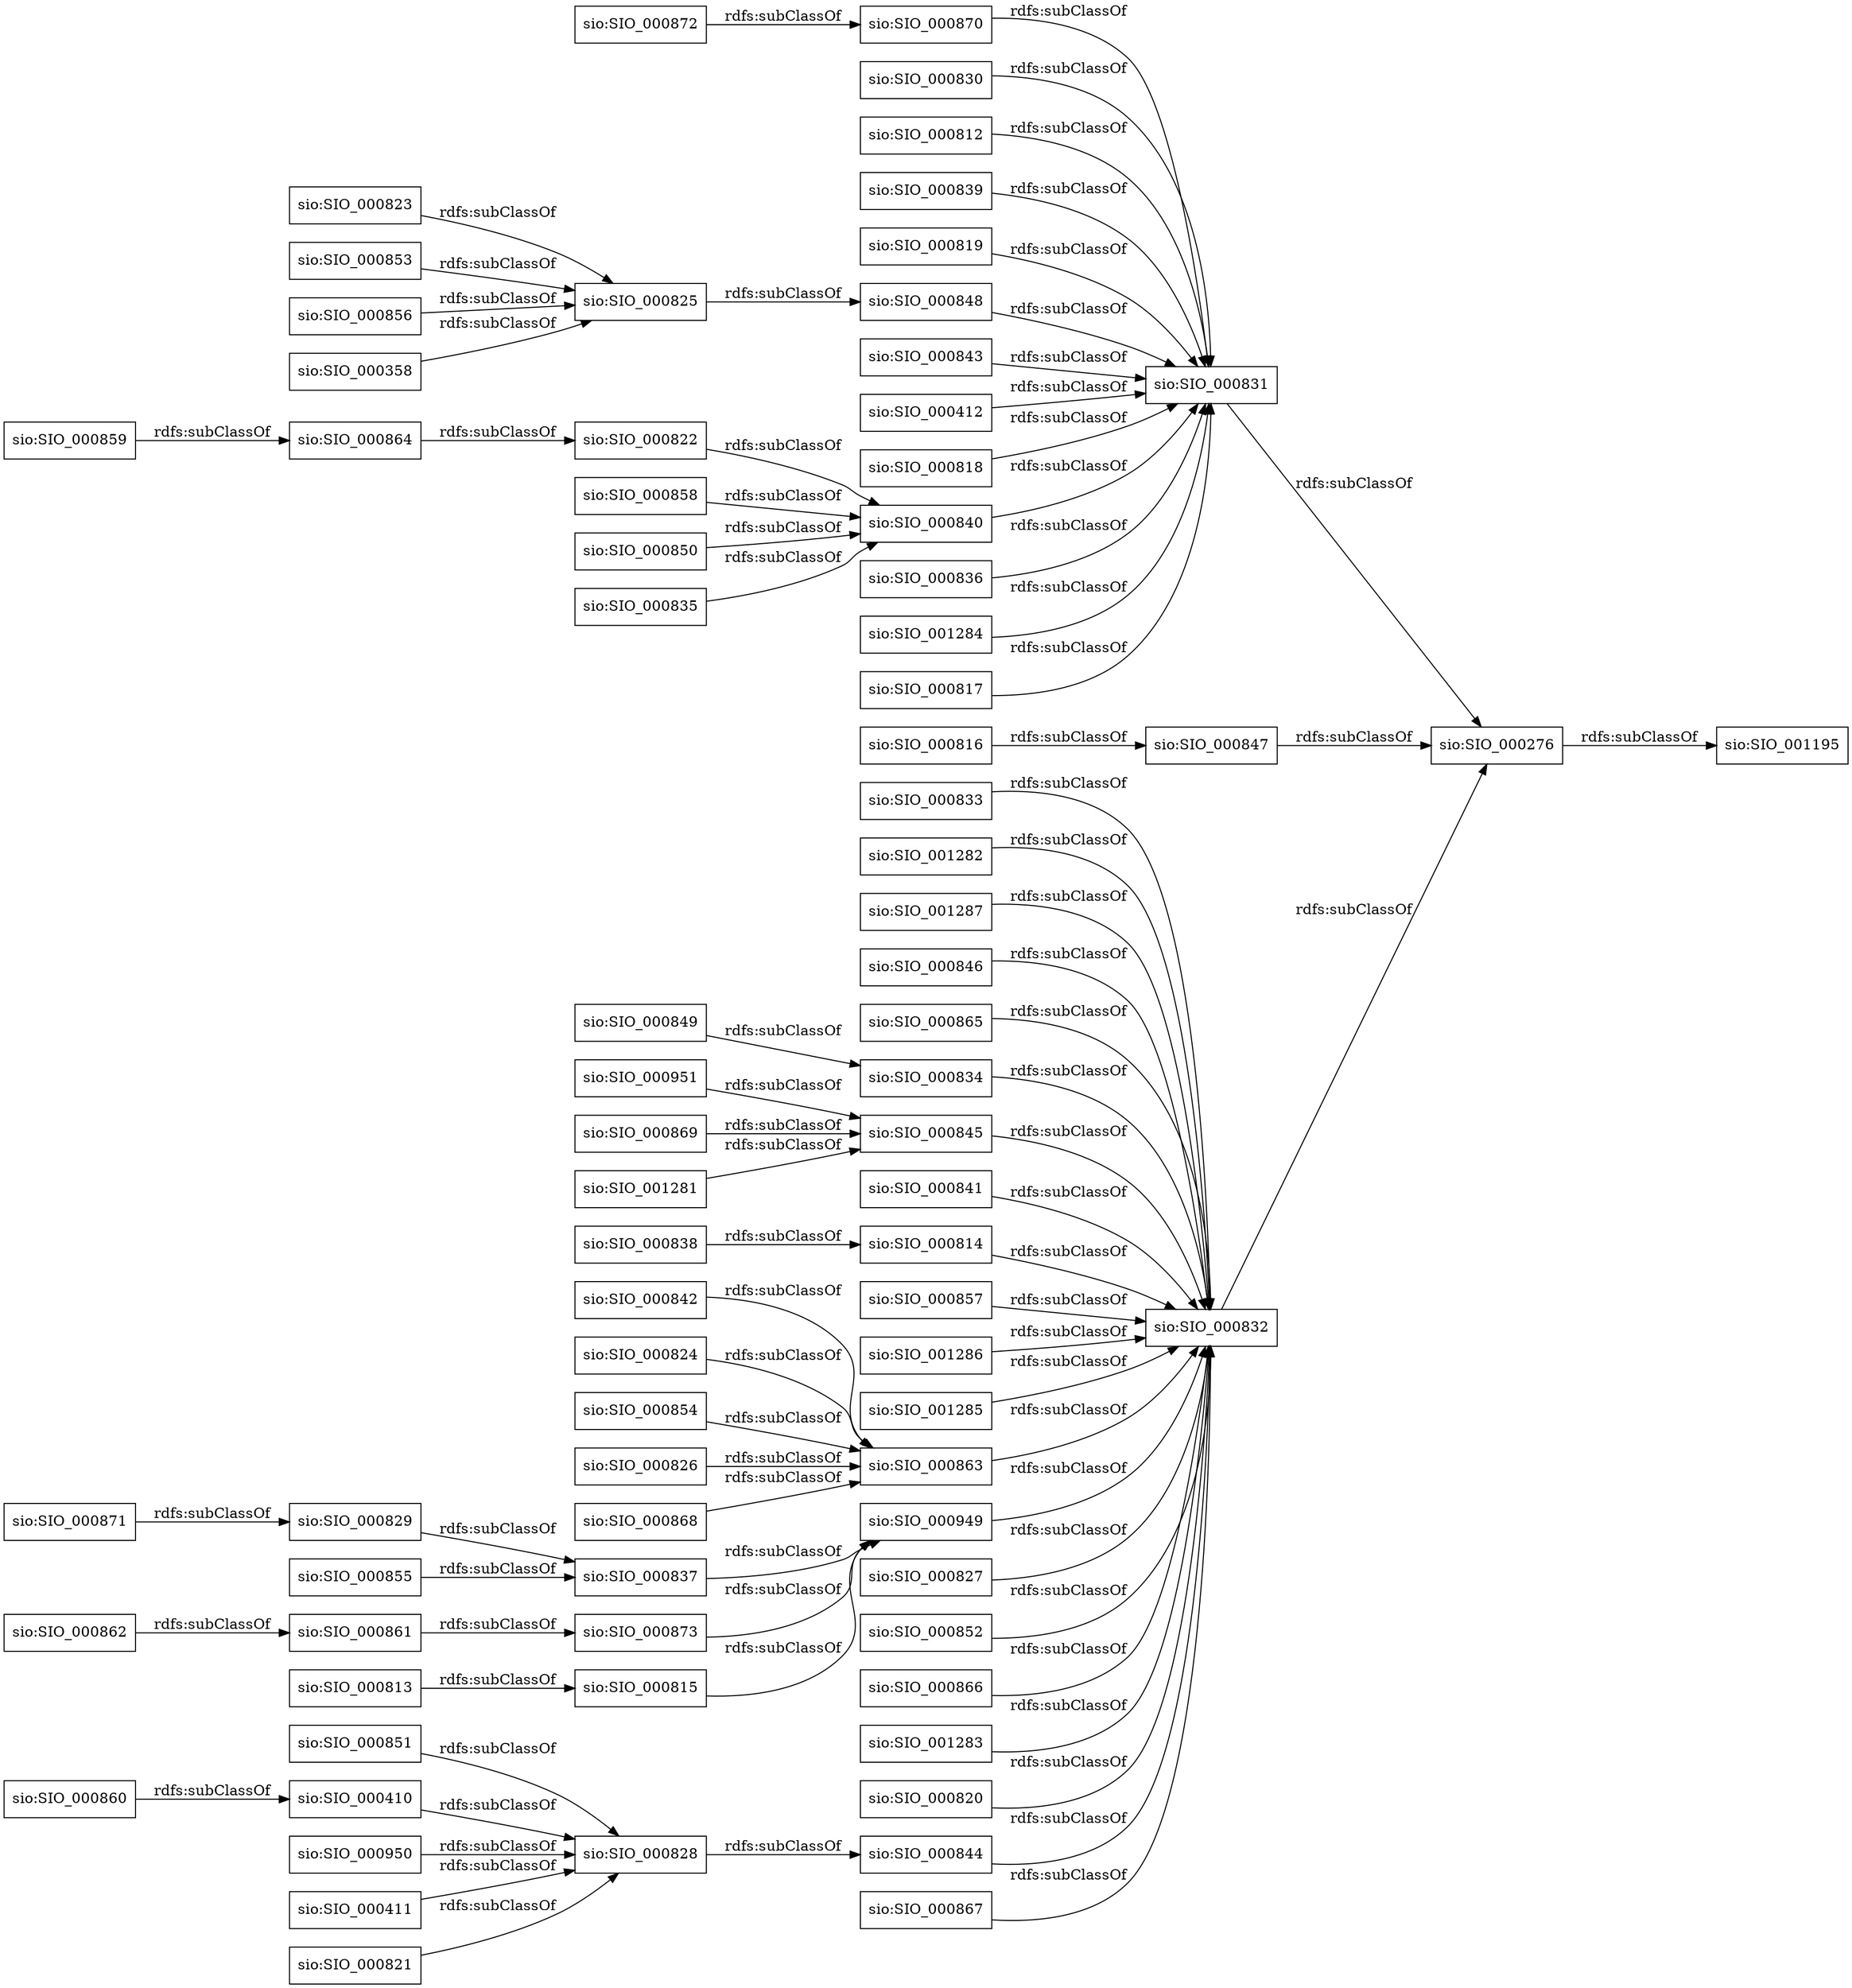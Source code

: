 digraph ar2dtool_diagram { 
rankdir=LR;
size="1000"
node [shape = rectangle, color="black"]; "sio:SIO_000862" "sio:SIO_000852" "sio:SIO_000410" "sio:SIO_000831" "sio:SIO_000813" "sio:SIO_000866" "sio:SIO_000836" "sio:SIO_001283" "sio:SIO_000849" "sio:SIO_000820" "sio:SIO_000856" "sio:SIO_000825" "sio:SIO_000850" "sio:SIO_000863" "sio:SIO_000835" "sio:SIO_000842" "sio:SIO_000824" "sio:SIO_000872" "sio:SIO_000847" "sio:SIO_000854" "sio:SIO_000867" "sio:SIO_000859" "sio:SIO_001284" "sio:SIO_000833" "sio:SIO_000950" "sio:SIO_000817" "sio:SIO_001282" "sio:SIO_000861" "sio:SIO_001287" "sio:SIO_000871" "sio:SIO_000846" "sio:SIO_000829" "sio:SIO_000840" "sio:SIO_000822" "sio:SIO_000860" "sio:SIO_000949" "sio:SIO_000830" "sio:SIO_000276" "sio:SIO_000812" "sio:SIO_000358" "sio:SIO_000865" "sio:SIO_000844" "sio:SIO_001281" "sio:SIO_000839" "sio:SIO_000815" "sio:SIO_000951" "sio:SIO_000819" "sio:SIO_000828" "sio:SIO_001195" "sio:SIO_000834" "sio:SIO_000841" "sio:SIO_000823" "sio:SIO_000853" "sio:SIO_000858" "sio:SIO_000411" "sio:SIO_000832" "sio:SIO_000845" "sio:SIO_000837" "sio:SIO_000857" "sio:SIO_000821" "sio:SIO_000826" "sio:SIO_000816" "sio:SIO_000869" "sio:SIO_001286" "sio:SIO_000870" "sio:SIO_000851" "sio:SIO_000864" "sio:SIO_000843" "sio:SIO_000412" "sio:SIO_000848" "sio:SIO_000855" "sio:SIO_000868" "sio:SIO_000838" "sio:SIO_001285" "sio:SIO_000814" "sio:SIO_000827" "sio:SIO_000818" "sio:SIO_000873" ; /*classes style*/
	"sio:SIO_000276" -> "sio:SIO_001195" [ label = "rdfs:subClassOf" ];
	"sio:SIO_000841" -> "sio:SIO_000832" [ label = "rdfs:subClassOf" ];
	"sio:SIO_000813" -> "sio:SIO_000815" [ label = "rdfs:subClassOf" ];
	"sio:SIO_000854" -> "sio:SIO_000863" [ label = "rdfs:subClassOf" ];
	"sio:SIO_001284" -> "sio:SIO_000831" [ label = "rdfs:subClassOf" ];
	"sio:SIO_000826" -> "sio:SIO_000863" [ label = "rdfs:subClassOf" ];
	"sio:SIO_000867" -> "sio:SIO_000832" [ label = "rdfs:subClassOf" ];
	"sio:SIO_000839" -> "sio:SIO_000831" [ label = "rdfs:subClassOf" ];
	"sio:SIO_000820" -> "sio:SIO_000832" [ label = "rdfs:subClassOf" ];
	"sio:SIO_000861" -> "sio:SIO_000873" [ label = "rdfs:subClassOf" ];
	"sio:SIO_000833" -> "sio:SIO_000832" [ label = "rdfs:subClassOf" ];
	"sio:SIO_000846" -> "sio:SIO_000832" [ label = "rdfs:subClassOf" ];
	"sio:SIO_000818" -> "sio:SIO_000831" [ label = "rdfs:subClassOf" ];
	"sio:SIO_000859" -> "sio:SIO_000864" [ label = "rdfs:subClassOf" ];
	"sio:SIO_000840" -> "sio:SIO_000831" [ label = "rdfs:subClassOf" ];
	"sio:SIO_000812" -> "sio:SIO_000831" [ label = "rdfs:subClassOf" ];
	"sio:SIO_000853" -> "sio:SIO_000825" [ label = "rdfs:subClassOf" ];
	"sio:SIO_001283" -> "sio:SIO_000832" [ label = "rdfs:subClassOf" ];
	"sio:SIO_000825" -> "sio:SIO_000848" [ label = "rdfs:subClassOf" ];
	"sio:SIO_000866" -> "sio:SIO_000832" [ label = "rdfs:subClassOf" ];
	"sio:SIO_000838" -> "sio:SIO_000814" [ label = "rdfs:subClassOf" ];
	"sio:SIO_000860" -> "sio:SIO_000410" [ label = "rdfs:subClassOf" ];
	"sio:SIO_000832" -> "sio:SIO_000276" [ label = "rdfs:subClassOf" ];
	"sio:SIO_000873" -> "sio:SIO_000949" [ label = "rdfs:subClassOf" ];
	"sio:SIO_000845" -> "sio:SIO_000832" [ label = "rdfs:subClassOf" ];
	"sio:SIO_000817" -> "sio:SIO_000831" [ label = "rdfs:subClassOf" ];
	"sio:SIO_000858" -> "sio:SIO_000840" [ label = "rdfs:subClassOf" ];
	"sio:SIO_000412" -> "sio:SIO_000831" [ label = "rdfs:subClassOf" ];
	"sio:SIO_000852" -> "sio:SIO_000832" [ label = "rdfs:subClassOf" ];
	"sio:SIO_001282" -> "sio:SIO_000832" [ label = "rdfs:subClassOf" ];
	"sio:SIO_000824" -> "sio:SIO_000863" [ label = "rdfs:subClassOf" ];
	"sio:SIO_000865" -> "sio:SIO_000832" [ label = "rdfs:subClassOf" ];
	"sio:SIO_000837" -> "sio:SIO_000949" [ label = "rdfs:subClassOf" ];
	"sio:SIO_000831" -> "sio:SIO_000276" [ label = "rdfs:subClassOf" ];
	"sio:SIO_000872" -> "sio:SIO_000870" [ label = "rdfs:subClassOf" ];
	"sio:SIO_000844" -> "sio:SIO_000832" [ label = "rdfs:subClassOf" ];
	"sio:SIO_000816" -> "sio:SIO_000847" [ label = "rdfs:subClassOf" ];
	"sio:SIO_001287" -> "sio:SIO_000832" [ label = "rdfs:subClassOf" ];
	"sio:SIO_000857" -> "sio:SIO_000832" [ label = "rdfs:subClassOf" ];
	"sio:SIO_000358" -> "sio:SIO_000825" [ label = "rdfs:subClassOf" ];
	"sio:SIO_000829" -> "sio:SIO_000837" [ label = "rdfs:subClassOf" ];
	"sio:SIO_000411" -> "sio:SIO_000828" [ label = "rdfs:subClassOf" ];
	"sio:SIO_000951" -> "sio:SIO_000845" [ label = "rdfs:subClassOf" ];
	"sio:SIO_000851" -> "sio:SIO_000828" [ label = "rdfs:subClassOf" ];
	"sio:SIO_001281" -> "sio:SIO_000845" [ label = "rdfs:subClassOf" ];
	"sio:SIO_000823" -> "sio:SIO_000825" [ label = "rdfs:subClassOf" ];
	"sio:SIO_000949" -> "sio:SIO_000832" [ label = "rdfs:subClassOf" ];
	"sio:SIO_000864" -> "sio:SIO_000822" [ label = "rdfs:subClassOf" ];
	"sio:SIO_000836" -> "sio:SIO_000831" [ label = "rdfs:subClassOf" ];
	"sio:SIO_000849" -> "sio:SIO_000834" [ label = "rdfs:subClassOf" ];
	"sio:SIO_000830" -> "sio:SIO_000831" [ label = "rdfs:subClassOf" ];
	"sio:SIO_000871" -> "sio:SIO_000829" [ label = "rdfs:subClassOf" ];
	"sio:SIO_000843" -> "sio:SIO_000831" [ label = "rdfs:subClassOf" ];
	"sio:SIO_000815" -> "sio:SIO_000949" [ label = "rdfs:subClassOf" ];
	"sio:SIO_000856" -> "sio:SIO_000825" [ label = "rdfs:subClassOf" ];
	"sio:SIO_001286" -> "sio:SIO_000832" [ label = "rdfs:subClassOf" ];
	"sio:SIO_000828" -> "sio:SIO_000844" [ label = "rdfs:subClassOf" ];
	"sio:SIO_000410" -> "sio:SIO_000828" [ label = "rdfs:subClassOf" ];
	"sio:SIO_000950" -> "sio:SIO_000828" [ label = "rdfs:subClassOf" ];
	"sio:SIO_000869" -> "sio:SIO_000845" [ label = "rdfs:subClassOf" ];
	"sio:SIO_000850" -> "sio:SIO_000840" [ label = "rdfs:subClassOf" ];
	"sio:SIO_000822" -> "sio:SIO_000840" [ label = "rdfs:subClassOf" ];
	"sio:SIO_000863" -> "sio:SIO_000832" [ label = "rdfs:subClassOf" ];
	"sio:SIO_000835" -> "sio:SIO_000840" [ label = "rdfs:subClassOf" ];
	"sio:SIO_000848" -> "sio:SIO_000831" [ label = "rdfs:subClassOf" ];
	"sio:SIO_000870" -> "sio:SIO_000831" [ label = "rdfs:subClassOf" ];
	"sio:SIO_000842" -> "sio:SIO_000863" [ label = "rdfs:subClassOf" ];
	"sio:SIO_000814" -> "sio:SIO_000832" [ label = "rdfs:subClassOf" ];
	"sio:SIO_000855" -> "sio:SIO_000837" [ label = "rdfs:subClassOf" ];
	"sio:SIO_001285" -> "sio:SIO_000832" [ label = "rdfs:subClassOf" ];
	"sio:SIO_000827" -> "sio:SIO_000832" [ label = "rdfs:subClassOf" ];
	"sio:SIO_000868" -> "sio:SIO_000863" [ label = "rdfs:subClassOf" ];
	"sio:SIO_000821" -> "sio:SIO_000828" [ label = "rdfs:subClassOf" ];
	"sio:SIO_000862" -> "sio:SIO_000861" [ label = "rdfs:subClassOf" ];
	"sio:SIO_000834" -> "sio:SIO_000832" [ label = "rdfs:subClassOf" ];
	"sio:SIO_000847" -> "sio:SIO_000276" [ label = "rdfs:subClassOf" ];
	"sio:SIO_000819" -> "sio:SIO_000831" [ label = "rdfs:subClassOf" ];

}
